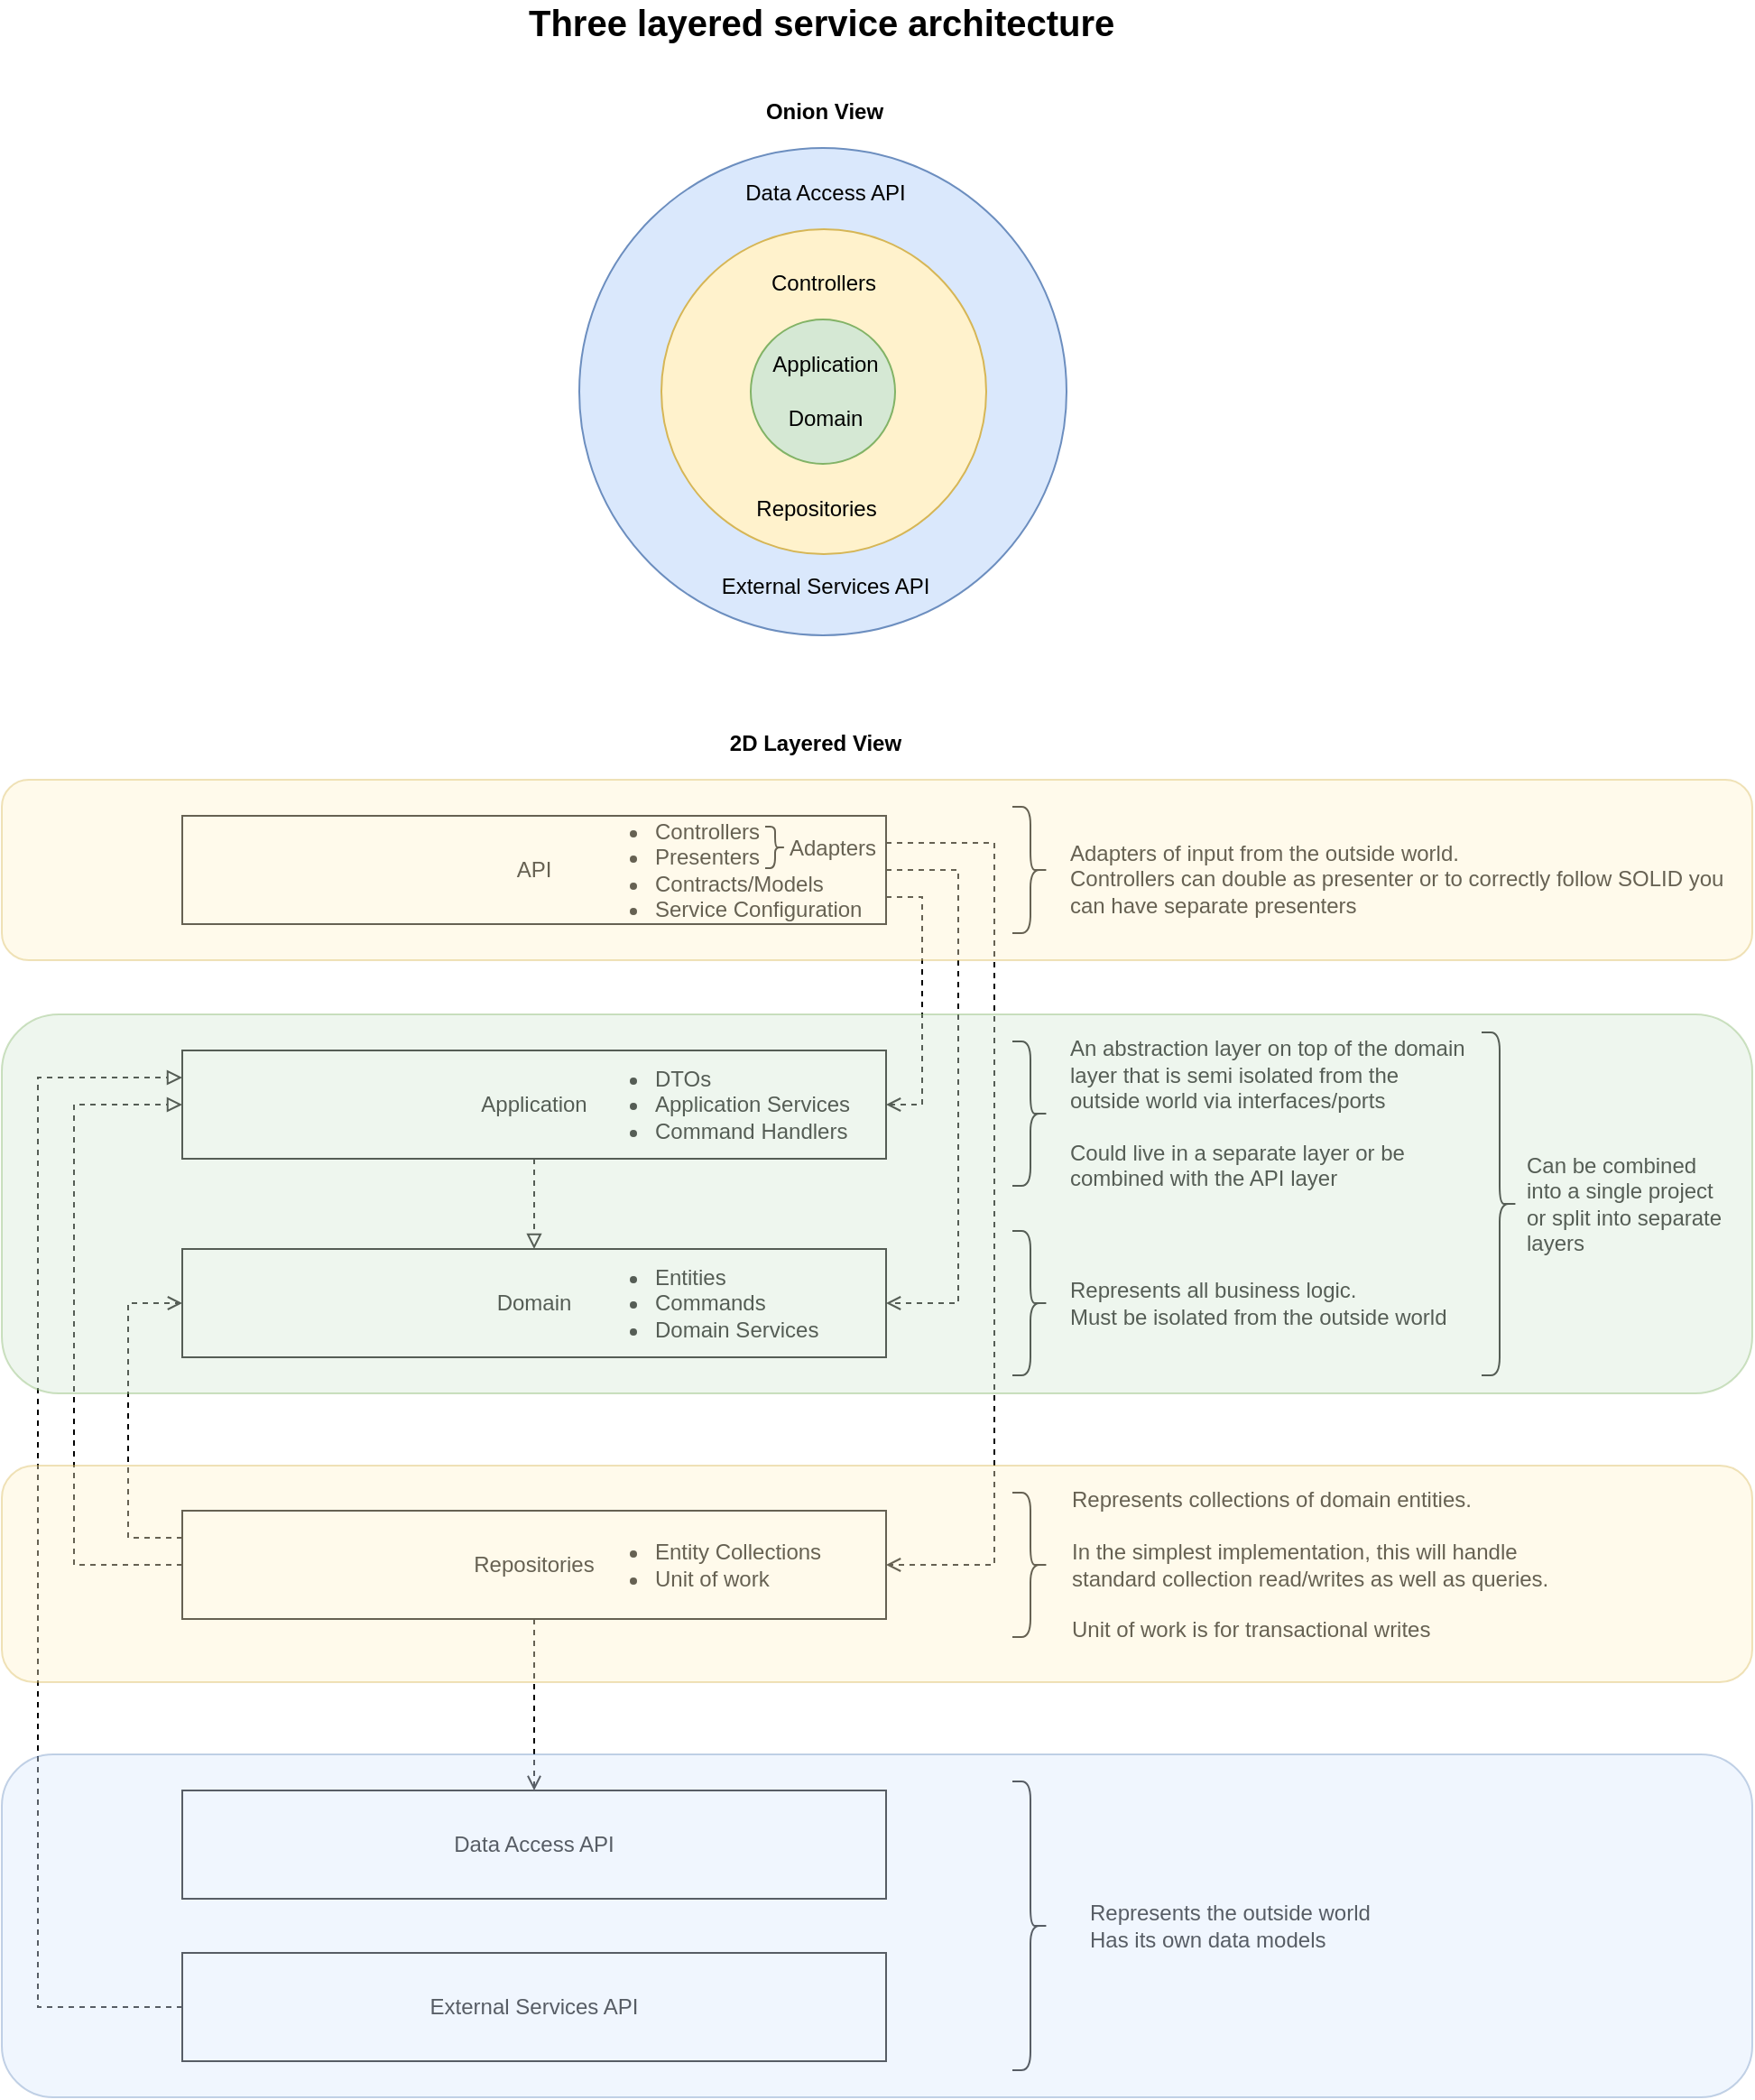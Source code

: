 <mxfile version="14.1.1" type="device"><diagram id="O9H-yye8WY2OJlNNlg-8" name="Page-1"><mxGraphModel dx="1186" dy="1807" grid="1" gridSize="10" guides="1" tooltips="1" connect="1" arrows="1" fold="1" page="1" pageScale="1" pageWidth="850" pageHeight="1100" math="0" shadow="0"><root><mxCell id="0"/><mxCell id="1" parent="0"/><mxCell id="0TVabzfHBMaViX4Cqzp_-69" value="Represents the outside world&lt;br&gt;Has its own data models" style="text;html=1;resizable=0;autosize=1;align=left;verticalAlign=middle;points=[];fillColor=none;strokeColor=none;rounded=0;" parent="1" vertex="1"><mxGeometry x="741" y="780" width="170" height="30" as="geometry"/></mxCell><mxCell id="0TVabzfHBMaViX4Cqzp_-48" value="" style="ellipse;whiteSpace=wrap;html=1;aspect=fixed;glass=0;align=center;fillColor=#dae8fc;strokeColor=#6c8ebf;" parent="1" vertex="1"><mxGeometry x="460" y="-190" width="270" height="270" as="geometry"/></mxCell><mxCell id="0TVabzfHBMaViX4Cqzp_-47" value="" style="ellipse;whiteSpace=wrap;html=1;aspect=fixed;glass=0;align=center;fillColor=#fff2cc;strokeColor=#d6b656;" parent="1" vertex="1"><mxGeometry x="505.5" y="-145" width="180" height="180" as="geometry"/></mxCell><mxCell id="0TVabzfHBMaViX4Cqzp_-1" value="API" style="rounded=0;whiteSpace=wrap;html=1;labelPosition=center;verticalLabelPosition=middle;align=center;verticalAlign=middle;" parent="1" vertex="1"><mxGeometry x="240" y="180" width="390" height="60" as="geometry"/></mxCell><mxCell id="0TVabzfHBMaViX4Cqzp_-16" style="edgeStyle=orthogonalEdgeStyle;rounded=0;orthogonalLoop=1;jettySize=auto;html=1;entryX=0.5;entryY=0;entryDx=0;entryDy=0;dashed=1;endArrow=block;endFill=0;" parent="1" source="0TVabzfHBMaViX4Cqzp_-2" target="0TVabzfHBMaViX4Cqzp_-12" edge="1"><mxGeometry relative="1" as="geometry"/></mxCell><mxCell id="0TVabzfHBMaViX4Cqzp_-2" value="Application" style="rounded=0;whiteSpace=wrap;html=1;" parent="1" vertex="1"><mxGeometry x="240" y="310" width="390" height="60" as="geometry"/></mxCell><mxCell id="0TVabzfHBMaViX4Cqzp_-31" style="edgeStyle=orthogonalEdgeStyle;rounded=0;orthogonalLoop=1;jettySize=auto;html=1;entryX=0;entryY=0.5;entryDx=0;entryDy=0;dashed=1;endArrow=block;endFill=0;" parent="1" source="0TVabzfHBMaViX4Cqzp_-3" target="0TVabzfHBMaViX4Cqzp_-2" edge="1"><mxGeometry relative="1" as="geometry"><Array as="points"><mxPoint x="180" y="595"/><mxPoint x="180" y="340"/></Array></mxGeometry></mxCell><mxCell id="0TVabzfHBMaViX4Cqzp_-34" style="edgeStyle=orthogonalEdgeStyle;rounded=0;orthogonalLoop=1;jettySize=auto;html=1;entryX=0;entryY=0.5;entryDx=0;entryDy=0;exitX=0;exitY=0.25;exitDx=0;exitDy=0;dashed=1;endArrow=open;endFill=0;" parent="1" source="0TVabzfHBMaViX4Cqzp_-3" target="0TVabzfHBMaViX4Cqzp_-12" edge="1"><mxGeometry relative="1" as="geometry"><Array as="points"><mxPoint x="210" y="580"/><mxPoint x="210" y="450"/></Array></mxGeometry></mxCell><mxCell id="0TVabzfHBMaViX4Cqzp_-63" style="edgeStyle=orthogonalEdgeStyle;rounded=0;orthogonalLoop=1;jettySize=auto;html=1;exitX=0.5;exitY=1;exitDx=0;exitDy=0;fontSize=20;entryX=0.5;entryY=0;entryDx=0;entryDy=0;dashed=1;endArrow=open;endFill=0;" parent="1" source="0TVabzfHBMaViX4Cqzp_-3" target="0TVabzfHBMaViX4Cqzp_-60" edge="1"><mxGeometry relative="1" as="geometry"><mxPoint x="410" y="690" as="targetPoint"/></mxGeometry></mxCell><mxCell id="0TVabzfHBMaViX4Cqzp_-3" value="Repositories" style="rounded=0;whiteSpace=wrap;html=1;" parent="1" vertex="1"><mxGeometry x="240" y="565" width="390" height="60" as="geometry"/></mxCell><mxCell id="0TVabzfHBMaViX4Cqzp_-9" value="&lt;ul&gt;&lt;li&gt;DTOs&lt;/li&gt;&lt;li&gt;Application Services&lt;/li&gt;&lt;li&gt;Command Handlers&lt;/li&gt;&lt;/ul&gt;" style="text;html=1;strokeColor=none;fillColor=none;align=left;verticalAlign=middle;whiteSpace=wrap;rounded=0;" parent="1" vertex="1"><mxGeometry x="460" y="310" width="170" height="60" as="geometry"/></mxCell><mxCell id="0TVabzfHBMaViX4Cqzp_-20" style="edgeStyle=orthogonalEdgeStyle;rounded=0;orthogonalLoop=1;jettySize=auto;html=1;exitX=1;exitY=0.75;exitDx=0;exitDy=0;entryX=1;entryY=0.5;entryDx=0;entryDy=0;dashed=1;endArrow=open;endFill=0;" parent="1" source="0TVabzfHBMaViX4Cqzp_-10" target="0TVabzfHBMaViX4Cqzp_-9" edge="1"><mxGeometry relative="1" as="geometry"><Array as="points"><mxPoint x="650" y="225"/><mxPoint x="650" y="340"/></Array></mxGeometry></mxCell><mxCell id="0TVabzfHBMaViX4Cqzp_-32" style="edgeStyle=orthogonalEdgeStyle;rounded=0;orthogonalLoop=1;jettySize=auto;html=1;exitX=1;exitY=0.5;exitDx=0;exitDy=0;entryX=1;entryY=0.5;entryDx=0;entryDy=0;dashed=1;endArrow=open;endFill=0;" parent="1" source="0TVabzfHBMaViX4Cqzp_-10" target="0TVabzfHBMaViX4Cqzp_-17" edge="1"><mxGeometry relative="1" as="geometry"><Array as="points"><mxPoint x="670" y="210"/><mxPoint x="670" y="450"/></Array></mxGeometry></mxCell><mxCell id="0TVabzfHBMaViX4Cqzp_-33" style="edgeStyle=orthogonalEdgeStyle;rounded=0;orthogonalLoop=1;jettySize=auto;html=1;entryX=1;entryY=0.5;entryDx=0;entryDy=0;exitX=1;exitY=0.25;exitDx=0;exitDy=0;dashed=1;endArrow=open;endFill=0;" parent="1" source="0TVabzfHBMaViX4Cqzp_-10" target="0TVabzfHBMaViX4Cqzp_-11" edge="1"><mxGeometry relative="1" as="geometry"><Array as="points"><mxPoint x="690" y="195"/><mxPoint x="690" y="595"/></Array></mxGeometry></mxCell><mxCell id="0TVabzfHBMaViX4Cqzp_-10" value="&lt;ul&gt;&lt;li&gt;Controllers&lt;/li&gt;&lt;li&gt;Presenters&lt;/li&gt;&lt;li&gt;Contracts/Models&lt;/li&gt;&lt;li&gt;Service Configuration&lt;/li&gt;&lt;/ul&gt;" style="text;html=1;strokeColor=none;fillColor=none;align=left;verticalAlign=middle;whiteSpace=wrap;rounded=0;" parent="1" vertex="1"><mxGeometry x="460" y="180" width="170" height="60" as="geometry"/></mxCell><mxCell id="0TVabzfHBMaViX4Cqzp_-11" value="&lt;ul&gt;&lt;li&gt;Entity Collections&lt;/li&gt;&lt;li&gt;Unit of work&lt;/li&gt;&lt;/ul&gt;" style="text;html=1;strokeColor=none;fillColor=none;align=left;verticalAlign=middle;whiteSpace=wrap;rounded=0;" parent="1" vertex="1"><mxGeometry x="460" y="565" width="170" height="60" as="geometry"/></mxCell><mxCell id="0TVabzfHBMaViX4Cqzp_-12" value="Domain" style="rounded=0;whiteSpace=wrap;html=1;" parent="1" vertex="1"><mxGeometry x="240" y="420" width="390" height="60" as="geometry"/></mxCell><mxCell id="0TVabzfHBMaViX4Cqzp_-17" value="&lt;ul&gt;&lt;li&gt;Entities&lt;/li&gt;&lt;li&gt;Commands&lt;/li&gt;&lt;li&gt;Domain Services&lt;/li&gt;&lt;/ul&gt;" style="text;html=1;strokeColor=none;fillColor=none;align=left;verticalAlign=middle;whiteSpace=wrap;rounded=0;" parent="1" vertex="1"><mxGeometry x="460" y="420" width="170" height="60" as="geometry"/></mxCell><mxCell id="0TVabzfHBMaViX4Cqzp_-21" value="Three layered service architecture" style="text;html=1;strokeColor=none;fillColor=none;align=left;verticalAlign=middle;whiteSpace=wrap;rounded=0;fontStyle=1;fontSize=20;" parent="1" vertex="1"><mxGeometry x="430" y="-270" width="340" height="20" as="geometry"/></mxCell><mxCell id="0TVabzfHBMaViX4Cqzp_-22" value="" style="shape=curlyBracket;whiteSpace=wrap;html=1;rounded=1;align=left;rotation=-180;" parent="1" vertex="1"><mxGeometry x="960" y="300" width="20" height="190" as="geometry"/></mxCell><mxCell id="0TVabzfHBMaViX4Cqzp_-23" value="Can be combined&lt;br&gt;into a single project&lt;br&gt;or split into separate&lt;br&gt;layers" style="text;html=1;resizable=0;autosize=1;align=left;verticalAlign=middle;points=[];fillColor=none;strokeColor=none;rounded=0;" parent="1" vertex="1"><mxGeometry x="983" y="365" width="120" height="60" as="geometry"/></mxCell><mxCell id="0TVabzfHBMaViX4Cqzp_-24" value="" style="shape=curlyBracket;whiteSpace=wrap;html=1;rounded=1;align=left;rotation=-180;" parent="1" vertex="1"><mxGeometry x="700" y="410" width="20" height="80" as="geometry"/></mxCell><mxCell id="0TVabzfHBMaViX4Cqzp_-25" value="Represents all business logic.&lt;br&gt;Must be isolated from the outside world" style="text;html=1;resizable=0;autosize=1;align=left;verticalAlign=middle;points=[];fillColor=none;strokeColor=none;rounded=0;" parent="1" vertex="1"><mxGeometry x="730" y="435" width="220" height="30" as="geometry"/></mxCell><mxCell id="0TVabzfHBMaViX4Cqzp_-26" value="" style="shape=curlyBracket;whiteSpace=wrap;html=1;rounded=1;align=left;rotation=-180;size=0.5;" parent="1" vertex="1"><mxGeometry x="700" y="555" width="20" height="80" as="geometry"/></mxCell><mxCell id="0TVabzfHBMaViX4Cqzp_-27" value="Represents collections of domain entities.&lt;br&gt;&lt;br&gt;In the simplest implementation, this will handle&lt;br&gt;standard collection read/writes as well as queries.&lt;br&gt;&lt;br&gt;Unit of work is for transactional writes" style="text;html=1;resizable=0;autosize=1;align=left;verticalAlign=middle;points=[];fillColor=none;strokeColor=none;rounded=0;" parent="1" vertex="1"><mxGeometry x="731" y="550" width="280" height="90" as="geometry"/></mxCell><mxCell id="0TVabzfHBMaViX4Cqzp_-28" value="" style="shape=curlyBracket;whiteSpace=wrap;html=1;rounded=1;align=left;rotation=-180;" parent="1" vertex="1"><mxGeometry x="700" y="305" width="20" height="80" as="geometry"/></mxCell><mxCell id="0TVabzfHBMaViX4Cqzp_-29" value="An abstraction layer on top of the domain&lt;br&gt;layer that is semi isolated from the&lt;br&gt;outside world via interfaces/ports&lt;br&gt;&lt;br&gt;Could live in a separate layer or be&lt;br&gt;combined with the API layer" style="text;html=1;resizable=0;autosize=1;align=left;verticalAlign=middle;points=[];fillColor=none;strokeColor=none;rounded=0;" parent="1" vertex="1"><mxGeometry x="730" y="300" width="230" height="90" as="geometry"/></mxCell><mxCell id="0TVabzfHBMaViX4Cqzp_-35" value="" style="shape=curlyBracket;whiteSpace=wrap;html=1;rounded=1;align=left;rotation=-180;" parent="1" vertex="1"><mxGeometry x="700" y="175" width="20" height="70" as="geometry"/></mxCell><mxCell id="0TVabzfHBMaViX4Cqzp_-36" value="Adapters of input from the outside world.&lt;br&gt;Controllers can double as presenter or to correctly follow SOLID you&lt;br&gt;can have separate presenters" style="text;html=1;resizable=0;autosize=1;align=left;verticalAlign=middle;points=[];fillColor=none;strokeColor=none;rounded=0;" parent="1" vertex="1"><mxGeometry x="730" y="190" width="380" height="50" as="geometry"/></mxCell><mxCell id="0TVabzfHBMaViX4Cqzp_-37" value="" style="shape=curlyBracket;whiteSpace=wrap;html=1;rounded=1;align=left;rotation=-180;size=0.5;" parent="1" vertex="1"><mxGeometry x="563" y="186" width="11" height="23" as="geometry"/></mxCell><mxCell id="0TVabzfHBMaViX4Cqzp_-38" value="Adapters" style="text;html=1;resizable=0;autosize=1;align=center;verticalAlign=middle;points=[];fillColor=none;strokeColor=none;rounded=0;" parent="1" vertex="1"><mxGeometry x="570" y="187.5" width="60" height="20" as="geometry"/></mxCell><mxCell id="0TVabzfHBMaViX4Cqzp_-46" value="" style="ellipse;whiteSpace=wrap;html=1;aspect=fixed;glass=0;align=center;fillColor=#d5e8d4;strokeColor=#82b366;" parent="1" vertex="1"><mxGeometry x="555" y="-95" width="80" height="80" as="geometry"/></mxCell><mxCell id="0TVabzfHBMaViX4Cqzp_-49" value="Application" style="text;html=1;resizable=0;autosize=1;align=center;verticalAlign=middle;points=[];fillColor=none;strokeColor=none;rounded=0;glass=0;opacity=50;" parent="1" vertex="1"><mxGeometry x="560.5" y="-80" width="70" height="20" as="geometry"/></mxCell><mxCell id="0TVabzfHBMaViX4Cqzp_-50" value="Controllers" style="text;html=1;resizable=0;autosize=1;align=center;verticalAlign=middle;points=[];fillColor=none;strokeColor=none;rounded=0;glass=0;opacity=50;" parent="1" vertex="1"><mxGeometry x="560" y="-125" width="70" height="20" as="geometry"/></mxCell><mxCell id="0TVabzfHBMaViX4Cqzp_-52" value="Repositories" style="text;html=1;resizable=0;autosize=1;align=center;verticalAlign=middle;points=[];fillColor=none;strokeColor=none;rounded=0;glass=0;opacity=50;" parent="1" vertex="1"><mxGeometry x="550.5" width="80" height="20" as="geometry"/></mxCell><mxCell id="0TVabzfHBMaViX4Cqzp_-53" value="Data Access API" style="text;html=1;resizable=0;autosize=1;align=center;verticalAlign=middle;points=[];fillColor=none;strokeColor=none;rounded=0;glass=0;opacity=50;" parent="1" vertex="1"><mxGeometry x="545.5" y="-175" width="100" height="20" as="geometry"/></mxCell><mxCell id="0TVabzfHBMaViX4Cqzp_-55" value="Domain" style="text;html=1;resizable=0;autosize=1;align=center;verticalAlign=middle;points=[];fillColor=none;strokeColor=none;rounded=0;glass=0;opacity=50;" parent="1" vertex="1"><mxGeometry x="565.5" y="-50" width="60" height="20" as="geometry"/></mxCell><mxCell id="0TVabzfHBMaViX4Cqzp_-56" value="External Services API" style="text;html=1;resizable=0;autosize=1;align=center;verticalAlign=middle;points=[];fillColor=none;strokeColor=none;rounded=0;glass=0;opacity=50;" parent="1" vertex="1"><mxGeometry x="530.5" y="43" width="130" height="20" as="geometry"/></mxCell><mxCell id="0TVabzfHBMaViX4Cqzp_-57" value="Onion View" style="text;html=1;strokeColor=none;fillColor=none;align=center;verticalAlign=middle;whiteSpace=wrap;rounded=0;fontStyle=1" parent="1" vertex="1"><mxGeometry x="495.5" y="-220" width="200" height="20" as="geometry"/></mxCell><mxCell id="0TVabzfHBMaViX4Cqzp_-58" value="2D Layered View" style="text;html=1;strokeColor=none;fillColor=none;align=center;verticalAlign=middle;whiteSpace=wrap;rounded=0;fontStyle=1" parent="1" vertex="1"><mxGeometry x="490.5" y="130" width="200" height="20" as="geometry"/></mxCell><mxCell id="0TVabzfHBMaViX4Cqzp_-60" value="Data Access API" style="rounded=0;whiteSpace=wrap;html=1;" parent="1" vertex="1"><mxGeometry x="240" y="720" width="390" height="60" as="geometry"/></mxCell><mxCell id="0TVabzfHBMaViX4Cqzp_-70" style="edgeStyle=orthogonalEdgeStyle;rounded=0;orthogonalLoop=1;jettySize=auto;html=1;fontSize=20;entryX=0;entryY=0.25;entryDx=0;entryDy=0;dashed=1;endArrow=block;endFill=0;" parent="1" source="0TVabzfHBMaViX4Cqzp_-61" target="0TVabzfHBMaViX4Cqzp_-2" edge="1"><mxGeometry relative="1" as="geometry"><mxPoint x="100" y="300" as="targetPoint"/><Array as="points"><mxPoint x="160" y="840"/><mxPoint x="160" y="325"/></Array></mxGeometry></mxCell><mxCell id="0TVabzfHBMaViX4Cqzp_-61" value="External Services API" style="rounded=0;whiteSpace=wrap;html=1;" parent="1" vertex="1"><mxGeometry x="240" y="810" width="390" height="60" as="geometry"/></mxCell><mxCell id="0TVabzfHBMaViX4Cqzp_-65" value="" style="shape=curlyBracket;whiteSpace=wrap;html=1;rounded=1;align=left;rotation=-180;" parent="1" vertex="1"><mxGeometry x="700" y="715" width="20" height="160" as="geometry"/></mxCell><mxCell id="0TVabzfHBMaViX4Cqzp_-62" value="" style="rounded=1;whiteSpace=wrap;html=1;align=left;fillColor=#dae8fc;strokeColor=#6c8ebf;glass=0;opacity=40;" parent="1" vertex="1"><mxGeometry x="140" y="700" width="970" height="190" as="geometry"/></mxCell><mxCell id="0TVabzfHBMaViX4Cqzp_-42" value="" style="rounded=1;whiteSpace=wrap;html=1;align=left;fillColor=#fff2cc;strokeColor=#d6b656;glass=0;opacity=40;" parent="1" vertex="1"><mxGeometry x="140" y="160" width="970" height="100" as="geometry"/></mxCell><mxCell id="0TVabzfHBMaViX4Cqzp_-44" value="" style="rounded=1;whiteSpace=wrap;html=1;align=left;fillColor=#fff2cc;strokeColor=#d6b656;glass=0;opacity=40;" parent="1" vertex="1"><mxGeometry x="140" y="540" width="970" height="120" as="geometry"/></mxCell><mxCell id="0TVabzfHBMaViX4Cqzp_-43" value="" style="rounded=1;whiteSpace=wrap;html=1;align=left;fillColor=#d5e8d4;strokeColor=#82b366;glass=0;opacity=40;" parent="1" vertex="1"><mxGeometry x="140" y="290" width="970" height="210" as="geometry"/></mxCell></root></mxGraphModel></diagram></mxfile>